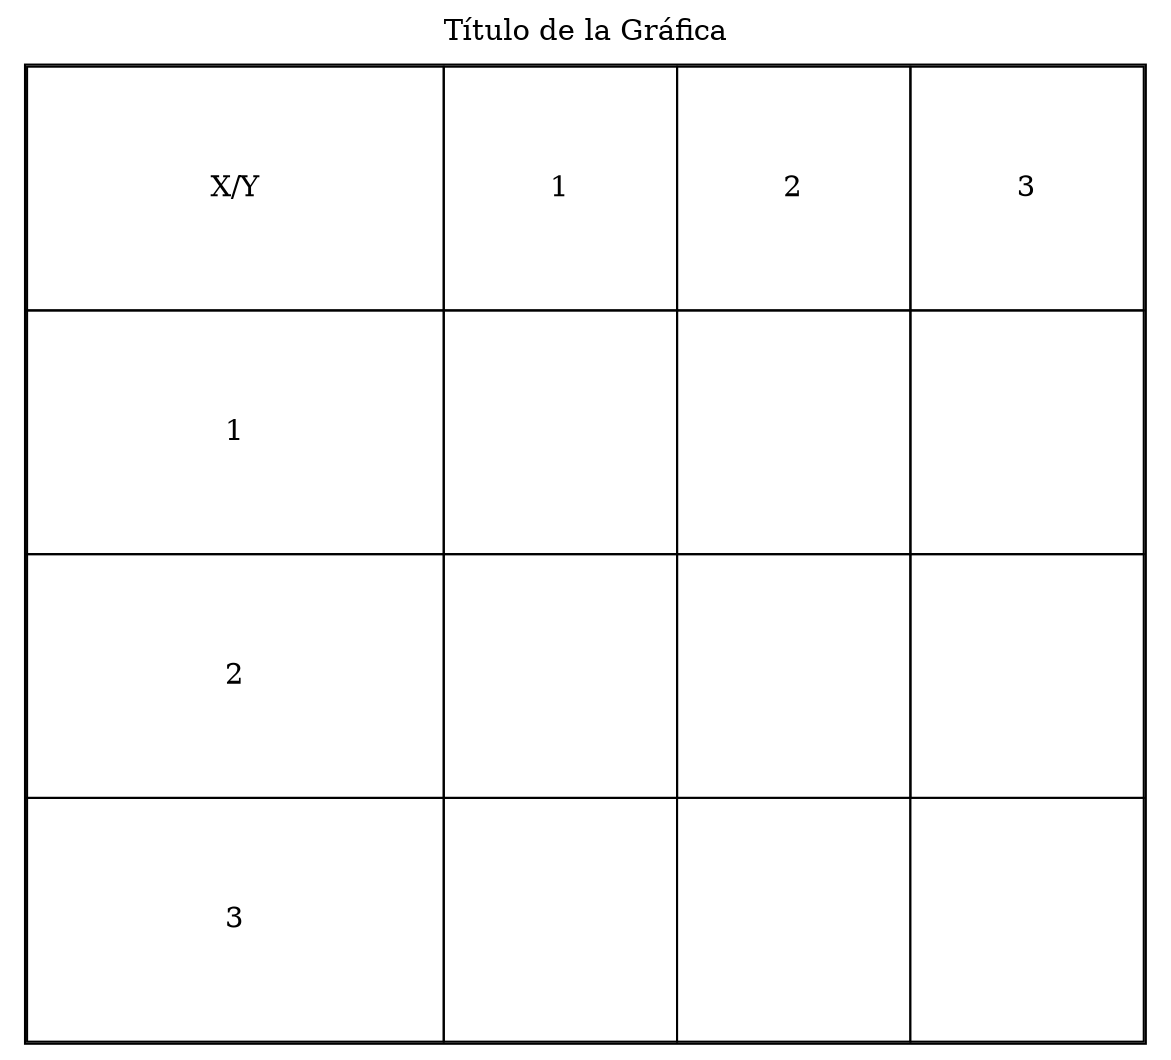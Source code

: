 digraph structs {
	    label="Título de la Gráfica";
    	labelloc="top";
	    node [shape=plaintext]
	    struct3 [label=<<TABLE BORDER="1" CELLBORDER="1" CELLSPACING="0" CELLPADDING="50">

/*encabezado*/     
<TR>
<TD>X/Y</TD> 
<TD >1</TD> 
<TD>2</TD> 
<TD >3</TD>  
</TR>

<TR>
<TD width="200">1</TD> 
<TD ></TD> 
<TD ></TD> 
<TD ></TD> 
</TR>

<TR>
<TD >2</TD> 
<TD ></TD> 
<TD ></TD> 
<TD ></TD>   
</TR>

<TR>
<TD >3</TD> 
<TD ></TD> 
<TD bgcolor="#ffffff "></TD> 
<TD bgcolor="#ffffff "></TD> 
</TR>
</TABLE>>
]

}